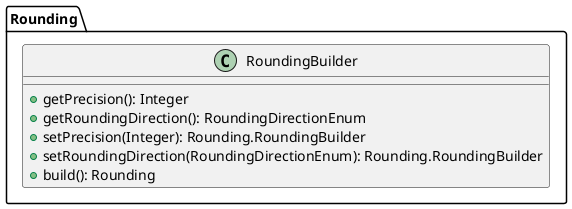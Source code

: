 @startuml

    class Rounding.RoundingBuilder [[Rounding.RoundingBuilder.html]] {
        +getPrecision(): Integer
        +getRoundingDirection(): RoundingDirectionEnum
        +setPrecision(Integer): Rounding.RoundingBuilder
        +setRoundingDirection(RoundingDirectionEnum): Rounding.RoundingBuilder
        +build(): Rounding
    }

@enduml
